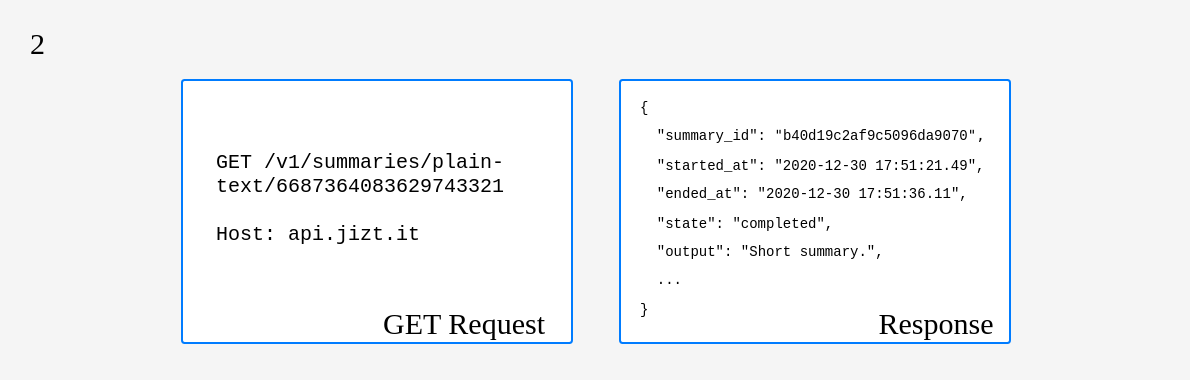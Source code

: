 <mxfile version="14.4.4" type="device"><diagram id="IfG7j39g_bEZRSf4zcJc" name="Page-1"><mxGraphModel dx="1262" dy="686" grid="1" gridSize="10" guides="1" tooltips="1" connect="1" arrows="1" fold="1" page="1" pageScale="1" pageWidth="850" pageHeight="1100" math="0" shadow="0"><root><mxCell id="0"/><mxCell id="1" parent="0"/><mxCell id="qIDq2CII7T1CX49fT6BV-1" value="" style="rounded=0;whiteSpace=wrap;html=1;strokeColor=none;fillColor=#F5F5F5;" vertex="1" parent="1"><mxGeometry x="70" y="90" width="595" height="190" as="geometry"/></mxCell><mxCell id="qIDq2CII7T1CX49fT6BV-2" value="" style="rounded=1;whiteSpace=wrap;html=1;arcSize=1;strokeColor=#007cffff;fillColor=#FFFFFF;fontFamily=Ubuntu;fontSource=https%3A%2F%2Ffonts.googleapis.com%2Fcss%3Ffamily%3DUbuntu;" vertex="1" parent="1"><mxGeometry x="161" y="130" width="195" height="131.44" as="geometry"/></mxCell><mxCell id="qIDq2CII7T1CX49fT6BV-3" value="" style="rounded=1;whiteSpace=wrap;html=1;arcSize=1;strokeColor=#007cffff;fillColor=#FFFFFF;fontFamily=Ubuntu;fontSource=https%3A%2F%2Ffonts.googleapis.com%2Fcss%3Ffamily%3DUbuntu;" vertex="1" parent="1"><mxGeometry x="380" y="130" width="195" height="131.44" as="geometry"/></mxCell><mxCell id="qIDq2CII7T1CX49fT6BV-4" value="&lt;div style=&quot;font-size: 10px&quot;&gt;&lt;font style=&quot;font-size: 10px&quot;&gt;GET /v1/summaries/plain-text/6687364083629743321&lt;/font&gt;&lt;/div&gt;&lt;div style=&quot;font-size: 10px&quot;&gt;&lt;font style=&quot;font-size: 10px&quot;&gt;&lt;br&gt;&lt;/font&gt;&lt;/div&gt;&lt;div style=&quot;font-size: 10px&quot;&gt;&lt;font style=&quot;font-size: 10px&quot;&gt;Host: api.jizt.it&lt;br&gt;&lt;/font&gt;&lt;/div&gt;" style="text;html=1;fillColor=none;align=left;verticalAlign=middle;rounded=0;labelPosition=center;verticalLabelPosition=middle;fontFamily=Courier New;labelBorderColor=none;spacing=0;spacingLeft=0;whiteSpace=wrap;" vertex="1" parent="1"><mxGeometry x="178" y="147" width="161" height="84.01" as="geometry"/></mxCell><mxCell id="qIDq2CII7T1CX49fT6BV-5" value="GET &lt;font style=&quot;font-size: 15px&quot;&gt;Request&lt;/font&gt;" style="text;html=1;strokeColor=none;fillColor=none;align=center;verticalAlign=middle;whiteSpace=wrap;rounded=0;fontFamily=Ubuntu;fontSource=https%3A%2F%2Ffonts.googleapis.com%2Fcss%3Ffamily%3DUbuntu;fontSize=15;" vertex="1" parent="1"><mxGeometry x="248" y="241.44" width="108" height="20" as="geometry"/></mxCell><mxCell id="qIDq2CII7T1CX49fT6BV-6" value="Response" style="text;html=1;strokeColor=none;fillColor=none;align=center;verticalAlign=middle;whiteSpace=wrap;rounded=0;fontFamily=Ubuntu;fontSource=https%3A%2F%2Ffonts.googleapis.com%2Fcss%3Ffamily%3DUbuntu;fontSize=15;" vertex="1" parent="1"><mxGeometry x="501" y="241.44" width="74" height="20" as="geometry"/></mxCell><mxCell id="qIDq2CII7T1CX49fT6BV-7" value="&lt;font style=&quot;font-size: 7px&quot;&gt;{&lt;/font&gt;&lt;br&gt;&lt;div&gt;&lt;font style=&quot;font-size: 7px&quot;&gt;&lt;font style=&quot;font-size: 7px&quot;&gt;&amp;nbsp; &quot;summary_id&quot;: &lt;/font&gt;&lt;/font&gt;&lt;font style=&quot;font-size: 7px&quot;&gt;&lt;font style=&quot;font-size: 7px&quot;&gt;&lt;code&gt;&lt;span class=&quot;token string&quot;&gt;&quot;&lt;font face=&quot;Courier New&quot;&gt;b40d19c2af9c5096da9070&lt;/font&gt;&quot;,&lt;/span&gt;&lt;/code&gt;&lt;/font&gt;&lt;/font&gt;&lt;/div&gt;&lt;div&gt;&lt;font style=&quot;font-size: 7px&quot;&gt;&lt;font style=&quot;font-size: 7px&quot;&gt;&lt;code&gt;&lt;span class=&quot;token string&quot;&gt;&lt;/span&gt;&lt;/code&gt;&lt;/font&gt;&amp;nbsp; &quot;started_at&quot;: &quot;2020-12-30 17:51:21.49&quot;,&lt;/font&gt;&lt;/div&gt;&lt;div&gt;&lt;/div&gt;&lt;font style=&quot;font-size: 7px&quot;&gt;&amp;nbsp; &quot;ended_at&quot;: &quot;&lt;/font&gt;&lt;font style=&quot;font-size: 7px&quot;&gt;&lt;font style=&quot;font-size: 7px&quot;&gt;&lt;font style=&quot;font-size: 7px&quot;&gt;2020-12-30 17:51:36.11&lt;/font&gt;&lt;/font&gt;&quot;,&lt;br&gt;&amp;nbsp; &quot;state&quot;: &quot;completed&quot;,&lt;br&gt;&amp;nbsp; &quot;output&quot;: &lt;/font&gt;&lt;font style=&quot;font-size: 7px&quot;&gt;&lt;font style=&quot;font-size: 7px&quot;&gt;&quot;Short summary.&quot;&lt;/font&gt;,&lt;br&gt;&amp;nbsp; ...&lt;br&gt;}&lt;/font&gt;" style="text;html=1;fillColor=none;align=left;verticalAlign=middle;rounded=0;labelPosition=center;verticalLabelPosition=middle;fontFamily=Courier New;labelBorderColor=none;spacing=0;spacingLeft=0;whiteSpace=wrap;" vertex="1" parent="1"><mxGeometry x="390" y="137.28" width="180" height="111.44" as="geometry"/></mxCell><mxCell id="qIDq2CII7T1CX49fT6BV-8" value="2" style="text;html=1;strokeColor=none;fillColor=none;align=left;verticalAlign=middle;whiteSpace=wrap;rounded=0;fontFamily=Ubuntu;fontSource=https%3A%2F%2Ffonts.googleapis.com%2Fcss%3Ffamily%3DUbuntu;fontSize=15;" vertex="1" parent="1"><mxGeometry x="82.796" y="103.308" width="25.591" height="14.615" as="geometry"/></mxCell></root></mxGraphModel></diagram></mxfile>